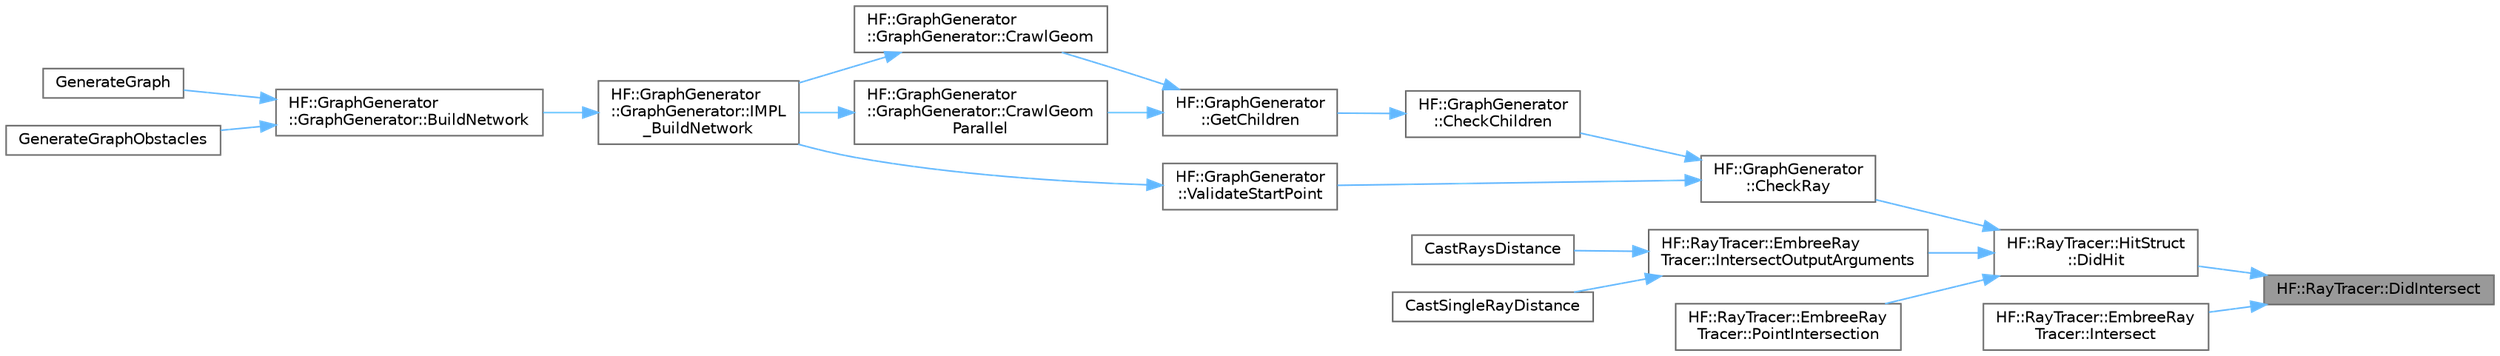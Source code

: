 digraph "HF::RayTracer::DidIntersect"
{
 // LATEX_PDF_SIZE
  bgcolor="transparent";
  edge [fontname=Helvetica,fontsize=10,labelfontname=Helvetica,labelfontsize=10];
  node [fontname=Helvetica,fontsize=10,shape=box,height=0.2,width=0.4];
  rankdir="RL";
  Node1 [label="HF::RayTracer::DidIntersect",height=0.2,width=0.4,color="gray40", fillcolor="grey60", style="filled", fontcolor="black",tooltip=" "];
  Node1 -> Node2 [dir="back",color="steelblue1",style="solid"];
  Node2 [label="HF::RayTracer::HitStruct\l::DidHit",height=0.2,width=0.4,color="grey40", fillcolor="white", style="filled",URL="$a01415.html#a3d86c2c8d8e0ec6bf63a653ec89807a8",tooltip="Determine whether or not this hitstruct contains a hit."];
  Node2 -> Node3 [dir="back",color="steelblue1",style="solid"];
  Node3 [label="HF::GraphGenerator\l::CheckRay",height=0.2,width=0.4,color="grey40", fillcolor="white", style="filled",URL="$a00463.html#a74be560268a713fc9e9b8b4a453afa2f",tooltip="Cast a ray and get the point of intersection if it connects."];
  Node3 -> Node4 [dir="back",color="steelblue1",style="solid"];
  Node4 [label="HF::GraphGenerator\l::CheckChildren",height=0.2,width=0.4,color="grey40", fillcolor="white", style="filled",URL="$a00463.html#a4b7cc0ad0002975404acef5064f4f546",tooltip="Determine whether children are over valid ground, and and meet upstep/downstep requirements."];
  Node4 -> Node5 [dir="back",color="steelblue1",style="solid"];
  Node5 [label="HF::GraphGenerator\l::GetChildren",height=0.2,width=0.4,color="grey40", fillcolor="white", style="filled",URL="$a00463.html#ab7ffcc7d6657ce276c06deed24c546a4",tooltip="Calculate all possible edges between parent and possible_children."];
  Node5 -> Node6 [dir="back",color="steelblue1",style="solid"];
  Node6 [label="HF::GraphGenerator\l::GraphGenerator::CrawlGeom",height=0.2,width=0.4,color="grey40", fillcolor="white", style="filled",URL="$a01311.html#ac7052d4b625fb96f29c5bfc091a86f7e",tooltip="Perform breadth first search to populate the graph with with nodes and edges."];
  Node6 -> Node7 [dir="back",color="steelblue1",style="solid"];
  Node7 [label="HF::GraphGenerator\l::GraphGenerator::IMPL\l_BuildNetwork",height=0.2,width=0.4,color="grey40", fillcolor="white", style="filled",URL="$a01311.html#a5788e421d921ec0ff27defc139c45106",tooltip="Generate a graph of accessible space."];
  Node7 -> Node8 [dir="back",color="steelblue1",style="solid"];
  Node8 [label="HF::GraphGenerator\l::GraphGenerator::BuildNetwork",height=0.2,width=0.4,color="grey40", fillcolor="white", style="filled",URL="$a01311.html#a0c12341433bbec41cc12cc1dbb41a976",tooltip="Generate a graph of accessible space."];
  Node8 -> Node9 [dir="back",color="steelblue1",style="solid"];
  Node9 [label="GenerateGraph",height=0.2,width=0.4,color="grey40", fillcolor="white", style="filled",URL="$a00454.html#ga2df84a732d1edfb70b7bd26d3282e129",tooltip="Construct a graph by performing a breadth-first search of accessible space."];
  Node8 -> Node10 [dir="back",color="steelblue1",style="solid"];
  Node10 [label="GenerateGraphObstacles",height=0.2,width=0.4,color="grey40", fillcolor="white", style="filled",URL="$a00454.html#gab9f58e3ecc686fa9bc34519b0faed734",tooltip="Construct a graph by performing a breadth-first search of accessible space, seperating obstacles from..."];
  Node5 -> Node11 [dir="back",color="steelblue1",style="solid"];
  Node11 [label="HF::GraphGenerator\l::GraphGenerator::CrawlGeom\lParallel",height=0.2,width=0.4,color="grey40", fillcolor="white", style="filled",URL="$a01311.html#a843cc6b5b69b5d013930b3685789fa15",tooltip="Perform breadth first search to populate the graph with nodes and edges using multiple cores."];
  Node11 -> Node7 [dir="back",color="steelblue1",style="solid"];
  Node3 -> Node12 [dir="back",color="steelblue1",style="solid"];
  Node12 [label="HF::GraphGenerator\l::ValidateStartPoint",height=0.2,width=0.4,color="grey40", fillcolor="white", style="filled",URL="$a00463.html#a9ddffecb75b34434d7157b49d3c67b60",tooltip="Determine if the start point of the graph is over valid ground."];
  Node12 -> Node7 [dir="back",color="steelblue1",style="solid"];
  Node2 -> Node13 [dir="back",color="steelblue1",style="solid"];
  Node13 [label="HF::RayTracer::EmbreeRay\lTracer::IntersectOutputArguments",height=0.2,width=0.4,color="grey40", fillcolor="white", style="filled",URL="$a01411.html#a7f8ab81033bdefaea0eea729aa9125ae",tooltip="Cast a ray from origin in direction and update the parameters instead of returning a hitstruct."];
  Node13 -> Node14 [dir="back",color="steelblue1",style="solid"];
  Node14 [label="CastRaysDistance",height=0.2,width=0.4,color="grey40", fillcolor="white", style="filled",URL="$a00457.html#ga81a505c14bba3bed1515384b209b3422",tooltip="Cast rays for each node in origins/directions as ordered pairs and get distance back as a result."];
  Node13 -> Node15 [dir="back",color="steelblue1",style="solid"];
  Node15 [label="CastSingleRayDistance",height=0.2,width=0.4,color="grey40", fillcolor="white", style="filled",URL="$a00457.html#ga1377ba0807c3141ef68b1c94682853e6",tooltip="Cast a single ray and get the distance to its hit and the mesh ID if it hit anything...."];
  Node2 -> Node16 [dir="back",color="steelblue1",style="solid"];
  Node16 [label="HF::RayTracer::EmbreeRay\lTracer::PointIntersection",height=0.2,width=0.4,color="grey40", fillcolor="white", style="filled",URL="$a01411.html#a8de15e23054b0b579087acc48616149f",tooltip="Cast a single ray and get the hitpoint. x , y ,and z  are overridden with the hitpoint on a successfu..."];
  Node1 -> Node17 [dir="back",color="steelblue1",style="solid"];
  Node17 [label="HF::RayTracer::EmbreeRay\lTracer::Intersect",height=0.2,width=0.4,color="grey40", fillcolor="white", style="filled",URL="$a01411.html#af37604ed6d68c27bb9224afd795cab18",tooltip="Cast a ray from origin in direction."];
}
